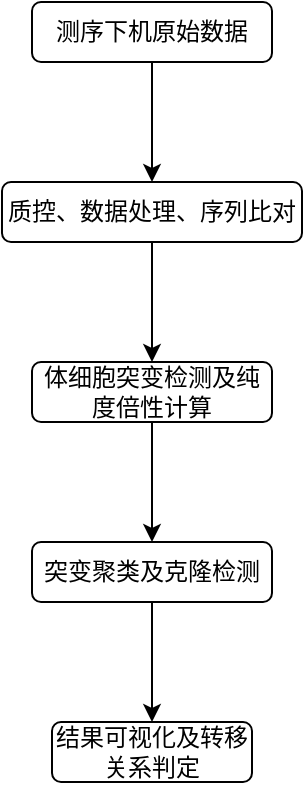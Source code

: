 <mxfile version="15.2.7" type="github">
  <diagram id="bhPEXlC3Mke-VyNkPj3K" name="Page-1">
    <mxGraphModel dx="1360" dy="834" grid="1" gridSize="10" guides="1" tooltips="1" connect="1" arrows="1" fold="1" page="1" pageScale="1" pageWidth="827" pageHeight="1169" math="0" shadow="0">
      <root>
        <mxCell id="0" />
        <mxCell id="1" parent="0" />
        <mxCell id="WCUaTuWKZt8PMg-780Ac-3" style="edgeStyle=orthogonalEdgeStyle;rounded=0;orthogonalLoop=1;jettySize=auto;html=1;exitX=0.5;exitY=1;exitDx=0;exitDy=0;" parent="1" source="WCUaTuWKZt8PMg-780Ac-1" edge="1">
          <mxGeometry relative="1" as="geometry">
            <mxPoint x="410" y="200" as="targetPoint" />
          </mxGeometry>
        </mxCell>
        <mxCell id="WCUaTuWKZt8PMg-780Ac-1" value="测序下机原始数据" style="rounded=1;whiteSpace=wrap;html=1;" parent="1" vertex="1">
          <mxGeometry x="350" y="110" width="120" height="30" as="geometry" />
        </mxCell>
        <mxCell id="WCUaTuWKZt8PMg-780Ac-8" style="edgeStyle=orthogonalEdgeStyle;rounded=0;orthogonalLoop=1;jettySize=auto;html=1;exitX=0.5;exitY=1;exitDx=0;exitDy=0;entryX=0.5;entryY=0;entryDx=0;entryDy=0;" parent="1" source="WCUaTuWKZt8PMg-780Ac-4" target="WCUaTuWKZt8PMg-780Ac-7" edge="1">
          <mxGeometry relative="1" as="geometry" />
        </mxCell>
        <mxCell id="WCUaTuWKZt8PMg-780Ac-4" value="体细胞突变检测及纯度倍性计算" style="rounded=1;whiteSpace=wrap;html=1;" parent="1" vertex="1">
          <mxGeometry x="350" y="290" width="120" height="30" as="geometry" />
        </mxCell>
        <mxCell id="WCUaTuWKZt8PMg-780Ac-6" style="edgeStyle=orthogonalEdgeStyle;rounded=0;orthogonalLoop=1;jettySize=auto;html=1;exitX=0.5;exitY=1;exitDx=0;exitDy=0;" parent="1" source="WCUaTuWKZt8PMg-780Ac-5" edge="1">
          <mxGeometry relative="1" as="geometry">
            <mxPoint x="410" y="290" as="targetPoint" />
          </mxGeometry>
        </mxCell>
        <mxCell id="WCUaTuWKZt8PMg-780Ac-5" value="质控、数据处理、序列比对" style="rounded=1;whiteSpace=wrap;html=1;" parent="1" vertex="1">
          <mxGeometry x="335" y="200" width="150" height="30" as="geometry" />
        </mxCell>
        <mxCell id="WCUaTuWKZt8PMg-780Ac-10" style="edgeStyle=orthogonalEdgeStyle;rounded=0;orthogonalLoop=1;jettySize=auto;html=1;exitX=0.5;exitY=1;exitDx=0;exitDy=0;entryX=0.5;entryY=0;entryDx=0;entryDy=0;" parent="1" source="WCUaTuWKZt8PMg-780Ac-7" target="WCUaTuWKZt8PMg-780Ac-9" edge="1">
          <mxGeometry relative="1" as="geometry" />
        </mxCell>
        <mxCell id="WCUaTuWKZt8PMg-780Ac-7" value="突变聚类及克隆检测" style="rounded=1;whiteSpace=wrap;html=1;" parent="1" vertex="1">
          <mxGeometry x="350" y="380" width="120" height="30" as="geometry" />
        </mxCell>
        <mxCell id="WCUaTuWKZt8PMg-780Ac-9" value="结果可视化及转移关系判定" style="rounded=1;whiteSpace=wrap;html=1;" parent="1" vertex="1">
          <mxGeometry x="360" y="470" width="100" height="30" as="geometry" />
        </mxCell>
      </root>
    </mxGraphModel>
  </diagram>
</mxfile>
